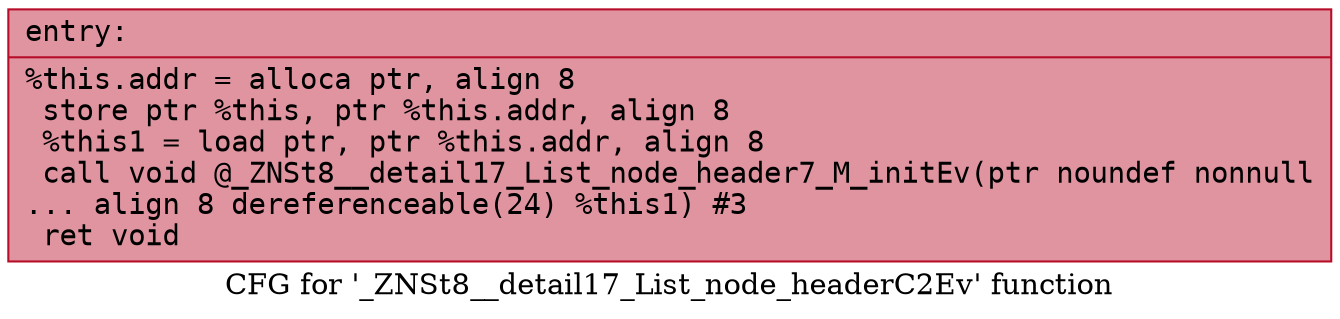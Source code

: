 digraph "CFG for '_ZNSt8__detail17_List_node_headerC2Ev' function" {
	label="CFG for '_ZNSt8__detail17_List_node_headerC2Ev' function";

	Node0x558b694da570 [shape=record,color="#b70d28ff", style=filled, fillcolor="#b70d2870" fontname="Courier",label="{entry:\l|  %this.addr = alloca ptr, align 8\l  store ptr %this, ptr %this.addr, align 8\l  %this1 = load ptr, ptr %this.addr, align 8\l  call void @_ZNSt8__detail17_List_node_header7_M_initEv(ptr noundef nonnull\l... align 8 dereferenceable(24) %this1) #3\l  ret void\l}"];
}

